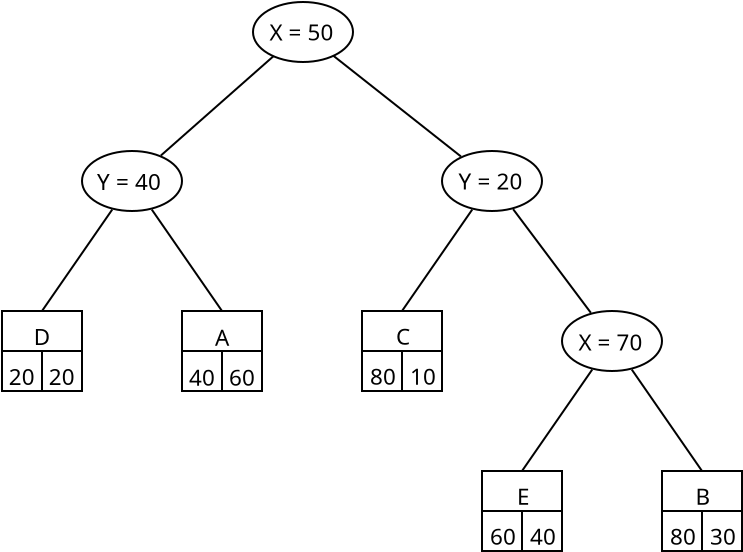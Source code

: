 <?xml version="1.0" encoding="UTF-8"?>
<dia:diagram xmlns:dia="http://www.lysator.liu.se/~alla/dia/">
  <dia:layer name="Background" visible="true">
    <dia:group>
      <dia:group>
        <dia:object type="Standard - Box" version="0" id="O0">
          <dia:attribute name="obj_pos">
            <dia:point val="29,25"/>
          </dia:attribute>
          <dia:attribute name="obj_bb">
            <dia:rectangle val="28.95,24.95;31.05,27.05"/>
          </dia:attribute>
          <dia:attribute name="elem_corner">
            <dia:point val="29,25"/>
          </dia:attribute>
          <dia:attribute name="elem_width">
            <dia:real val="2"/>
          </dia:attribute>
          <dia:attribute name="elem_height">
            <dia:real val="2"/>
          </dia:attribute>
          <dia:attribute name="show_background">
            <dia:boolean val="true"/>
          </dia:attribute>
        </dia:object>
        <dia:object type="Standard - Box" version="0" id="O1">
          <dia:attribute name="obj_pos">
            <dia:point val="31,25"/>
          </dia:attribute>
          <dia:attribute name="obj_bb">
            <dia:rectangle val="30.95,24.95;33.05,27.05"/>
          </dia:attribute>
          <dia:attribute name="elem_corner">
            <dia:point val="31,25"/>
          </dia:attribute>
          <dia:attribute name="elem_width">
            <dia:real val="2"/>
          </dia:attribute>
          <dia:attribute name="elem_height">
            <dia:real val="2"/>
          </dia:attribute>
          <dia:attribute name="show_background">
            <dia:boolean val="true"/>
          </dia:attribute>
        </dia:object>
        <dia:object type="Standard - Box" version="0" id="O2">
          <dia:attribute name="obj_pos">
            <dia:point val="29,23"/>
          </dia:attribute>
          <dia:attribute name="obj_bb">
            <dia:rectangle val="28.95,22.95;33.05,25.05"/>
          </dia:attribute>
          <dia:attribute name="elem_corner">
            <dia:point val="29,23"/>
          </dia:attribute>
          <dia:attribute name="elem_width">
            <dia:real val="4"/>
          </dia:attribute>
          <dia:attribute name="elem_height">
            <dia:real val="2"/>
          </dia:attribute>
          <dia:attribute name="show_background">
            <dia:boolean val="true"/>
          </dia:attribute>
        </dia:object>
      </dia:group>
      <dia:group>
        <dia:object type="Standard - Text" version="1" id="O3">
          <dia:attribute name="obj_pos">
            <dia:point val="31.05,24.25"/>
          </dia:attribute>
          <dia:attribute name="obj_bb">
            <dia:rectangle val="30.694,23.429;31.406,25.071"/>
          </dia:attribute>
          <dia:attribute name="text">
            <dia:composite type="text">
              <dia:attribute name="string">
                <dia:string>#C#</dia:string>
              </dia:attribute>
              <dia:attribute name="font">
                <dia:font family="sans" style="0" name="Helvetica"/>
              </dia:attribute>
              <dia:attribute name="height">
                <dia:real val="1.4"/>
              </dia:attribute>
              <dia:attribute name="pos">
                <dia:point val="31.05,24.379"/>
              </dia:attribute>
              <dia:attribute name="color">
                <dia:color val="#000000"/>
              </dia:attribute>
              <dia:attribute name="alignment">
                <dia:enum val="1"/>
              </dia:attribute>
            </dia:composite>
          </dia:attribute>
          <dia:attribute name="valign">
            <dia:enum val="2"/>
          </dia:attribute>
        </dia:object>
        <dia:object type="Standard - Text" version="1" id="O4">
          <dia:attribute name="obj_pos">
            <dia:point val="30.05,26.25"/>
          </dia:attribute>
          <dia:attribute name="obj_bb">
            <dia:rectangle val="29.4,25.429;30.7,27.071"/>
          </dia:attribute>
          <dia:attribute name="text">
            <dia:composite type="text">
              <dia:attribute name="string">
                <dia:string>#80#</dia:string>
              </dia:attribute>
              <dia:attribute name="font">
                <dia:font family="sans" style="0" name="Helvetica"/>
              </dia:attribute>
              <dia:attribute name="height">
                <dia:real val="1.4"/>
              </dia:attribute>
              <dia:attribute name="pos">
                <dia:point val="30.05,26.379"/>
              </dia:attribute>
              <dia:attribute name="color">
                <dia:color val="#000000"/>
              </dia:attribute>
              <dia:attribute name="alignment">
                <dia:enum val="1"/>
              </dia:attribute>
            </dia:composite>
          </dia:attribute>
          <dia:attribute name="valign">
            <dia:enum val="2"/>
          </dia:attribute>
        </dia:object>
        <dia:object type="Standard - Text" version="1" id="O5">
          <dia:attribute name="obj_pos">
            <dia:point val="32.05,26.25"/>
          </dia:attribute>
          <dia:attribute name="obj_bb">
            <dia:rectangle val="31.4,25.429;32.7,27.071"/>
          </dia:attribute>
          <dia:attribute name="text">
            <dia:composite type="text">
              <dia:attribute name="string">
                <dia:string>#10#</dia:string>
              </dia:attribute>
              <dia:attribute name="font">
                <dia:font family="sans" style="0" name="Helvetica"/>
              </dia:attribute>
              <dia:attribute name="height">
                <dia:real val="1.4"/>
              </dia:attribute>
              <dia:attribute name="pos">
                <dia:point val="32.05,26.379"/>
              </dia:attribute>
              <dia:attribute name="color">
                <dia:color val="#000000"/>
              </dia:attribute>
              <dia:attribute name="alignment">
                <dia:enum val="1"/>
              </dia:attribute>
            </dia:composite>
          </dia:attribute>
          <dia:attribute name="valign">
            <dia:enum val="2"/>
          </dia:attribute>
        </dia:object>
      </dia:group>
    </dia:group>
    <dia:group>
      <dia:group>
        <dia:object type="Standard - Box" version="0" id="O6">
          <dia:attribute name="obj_pos">
            <dia:point val="20,25"/>
          </dia:attribute>
          <dia:attribute name="obj_bb">
            <dia:rectangle val="19.95,24.95;22.05,27.05"/>
          </dia:attribute>
          <dia:attribute name="elem_corner">
            <dia:point val="20,25"/>
          </dia:attribute>
          <dia:attribute name="elem_width">
            <dia:real val="2"/>
          </dia:attribute>
          <dia:attribute name="elem_height">
            <dia:real val="2"/>
          </dia:attribute>
          <dia:attribute name="show_background">
            <dia:boolean val="true"/>
          </dia:attribute>
        </dia:object>
        <dia:object type="Standard - Box" version="0" id="O7">
          <dia:attribute name="obj_pos">
            <dia:point val="22,25"/>
          </dia:attribute>
          <dia:attribute name="obj_bb">
            <dia:rectangle val="21.95,24.95;24.05,27.05"/>
          </dia:attribute>
          <dia:attribute name="elem_corner">
            <dia:point val="22,25"/>
          </dia:attribute>
          <dia:attribute name="elem_width">
            <dia:real val="2"/>
          </dia:attribute>
          <dia:attribute name="elem_height">
            <dia:real val="2"/>
          </dia:attribute>
          <dia:attribute name="show_background">
            <dia:boolean val="true"/>
          </dia:attribute>
        </dia:object>
        <dia:object type="Standard - Box" version="0" id="O8">
          <dia:attribute name="obj_pos">
            <dia:point val="20,23"/>
          </dia:attribute>
          <dia:attribute name="obj_bb">
            <dia:rectangle val="19.95,22.95;24.05,25.05"/>
          </dia:attribute>
          <dia:attribute name="elem_corner">
            <dia:point val="20,23"/>
          </dia:attribute>
          <dia:attribute name="elem_width">
            <dia:real val="4"/>
          </dia:attribute>
          <dia:attribute name="elem_height">
            <dia:real val="2"/>
          </dia:attribute>
          <dia:attribute name="show_background">
            <dia:boolean val="true"/>
          </dia:attribute>
        </dia:object>
      </dia:group>
      <dia:group>
        <dia:object type="Standard - Text" version="1" id="O9">
          <dia:attribute name="obj_pos">
            <dia:point val="22,24.3"/>
          </dia:attribute>
          <dia:attribute name="obj_bb">
            <dia:rectangle val="21.651,23.479;22.349,25.121"/>
          </dia:attribute>
          <dia:attribute name="text">
            <dia:composite type="text">
              <dia:attribute name="string">
                <dia:string>#A#</dia:string>
              </dia:attribute>
              <dia:attribute name="font">
                <dia:font family="sans" style="0" name="Helvetica"/>
              </dia:attribute>
              <dia:attribute name="height">
                <dia:real val="1.4"/>
              </dia:attribute>
              <dia:attribute name="pos">
                <dia:point val="22,24.429"/>
              </dia:attribute>
              <dia:attribute name="color">
                <dia:color val="#000000"/>
              </dia:attribute>
              <dia:attribute name="alignment">
                <dia:enum val="1"/>
              </dia:attribute>
            </dia:composite>
          </dia:attribute>
          <dia:attribute name="valign">
            <dia:enum val="2"/>
          </dia:attribute>
        </dia:object>
        <dia:object type="Standard - Text" version="1" id="O10">
          <dia:attribute name="obj_pos">
            <dia:point val="21,26.3"/>
          </dia:attribute>
          <dia:attribute name="obj_bb">
            <dia:rectangle val="20.35,25.479;21.65,27.121"/>
          </dia:attribute>
          <dia:attribute name="text">
            <dia:composite type="text">
              <dia:attribute name="string">
                <dia:string>#40#</dia:string>
              </dia:attribute>
              <dia:attribute name="font">
                <dia:font family="sans" style="0" name="Helvetica"/>
              </dia:attribute>
              <dia:attribute name="height">
                <dia:real val="1.4"/>
              </dia:attribute>
              <dia:attribute name="pos">
                <dia:point val="21,26.429"/>
              </dia:attribute>
              <dia:attribute name="color">
                <dia:color val="#000000"/>
              </dia:attribute>
              <dia:attribute name="alignment">
                <dia:enum val="1"/>
              </dia:attribute>
            </dia:composite>
          </dia:attribute>
          <dia:attribute name="valign">
            <dia:enum val="2"/>
          </dia:attribute>
        </dia:object>
        <dia:object type="Standard - Text" version="1" id="O11">
          <dia:attribute name="obj_pos">
            <dia:point val="23,26.3"/>
          </dia:attribute>
          <dia:attribute name="obj_bb">
            <dia:rectangle val="22.35,25.479;23.65,27.121"/>
          </dia:attribute>
          <dia:attribute name="text">
            <dia:composite type="text">
              <dia:attribute name="string">
                <dia:string>#60#</dia:string>
              </dia:attribute>
              <dia:attribute name="font">
                <dia:font family="sans" style="0" name="Helvetica"/>
              </dia:attribute>
              <dia:attribute name="height">
                <dia:real val="1.4"/>
              </dia:attribute>
              <dia:attribute name="pos">
                <dia:point val="23,26.429"/>
              </dia:attribute>
              <dia:attribute name="color">
                <dia:color val="#000000"/>
              </dia:attribute>
              <dia:attribute name="alignment">
                <dia:enum val="1"/>
              </dia:attribute>
            </dia:composite>
          </dia:attribute>
          <dia:attribute name="valign">
            <dia:enum val="2"/>
          </dia:attribute>
        </dia:object>
      </dia:group>
    </dia:group>
    <dia:group>
      <dia:group>
        <dia:object type="Standard - Box" version="0" id="O12">
          <dia:attribute name="obj_pos">
            <dia:point val="11,25"/>
          </dia:attribute>
          <dia:attribute name="obj_bb">
            <dia:rectangle val="10.95,24.95;13.05,27.05"/>
          </dia:attribute>
          <dia:attribute name="elem_corner">
            <dia:point val="11,25"/>
          </dia:attribute>
          <dia:attribute name="elem_width">
            <dia:real val="2"/>
          </dia:attribute>
          <dia:attribute name="elem_height">
            <dia:real val="2"/>
          </dia:attribute>
          <dia:attribute name="show_background">
            <dia:boolean val="true"/>
          </dia:attribute>
        </dia:object>
        <dia:object type="Standard - Box" version="0" id="O13">
          <dia:attribute name="obj_pos">
            <dia:point val="13,25"/>
          </dia:attribute>
          <dia:attribute name="obj_bb">
            <dia:rectangle val="12.95,24.95;15.05,27.05"/>
          </dia:attribute>
          <dia:attribute name="elem_corner">
            <dia:point val="13,25"/>
          </dia:attribute>
          <dia:attribute name="elem_width">
            <dia:real val="2"/>
          </dia:attribute>
          <dia:attribute name="elem_height">
            <dia:real val="2"/>
          </dia:attribute>
          <dia:attribute name="show_background">
            <dia:boolean val="true"/>
          </dia:attribute>
        </dia:object>
        <dia:object type="Standard - Box" version="0" id="O14">
          <dia:attribute name="obj_pos">
            <dia:point val="11,23"/>
          </dia:attribute>
          <dia:attribute name="obj_bb">
            <dia:rectangle val="10.95,22.95;15.05,25.05"/>
          </dia:attribute>
          <dia:attribute name="elem_corner">
            <dia:point val="11,23"/>
          </dia:attribute>
          <dia:attribute name="elem_width">
            <dia:real val="4"/>
          </dia:attribute>
          <dia:attribute name="elem_height">
            <dia:real val="2"/>
          </dia:attribute>
          <dia:attribute name="show_background">
            <dia:boolean val="true"/>
          </dia:attribute>
        </dia:object>
      </dia:group>
      <dia:group>
        <dia:object type="Standard - Text" version="1" id="O15">
          <dia:attribute name="obj_pos">
            <dia:point val="12.99,24.271"/>
          </dia:attribute>
          <dia:attribute name="obj_bb">
            <dia:rectangle val="12.598,23.45;13.383,25.092"/>
          </dia:attribute>
          <dia:attribute name="text">
            <dia:composite type="text">
              <dia:attribute name="string">
                <dia:string>#D#</dia:string>
              </dia:attribute>
              <dia:attribute name="font">
                <dia:font family="sans" style="0" name="Helvetica"/>
              </dia:attribute>
              <dia:attribute name="height">
                <dia:real val="1.4"/>
              </dia:attribute>
              <dia:attribute name="pos">
                <dia:point val="12.99,24.4"/>
              </dia:attribute>
              <dia:attribute name="color">
                <dia:color val="#000000"/>
              </dia:attribute>
              <dia:attribute name="alignment">
                <dia:enum val="1"/>
              </dia:attribute>
            </dia:composite>
          </dia:attribute>
          <dia:attribute name="valign">
            <dia:enum val="2"/>
          </dia:attribute>
        </dia:object>
        <dia:object type="Standard - Text" version="1" id="O16">
          <dia:attribute name="obj_pos">
            <dia:point val="11.99,26.271"/>
          </dia:attribute>
          <dia:attribute name="obj_bb">
            <dia:rectangle val="11.34,25.45;12.64,27.092"/>
          </dia:attribute>
          <dia:attribute name="text">
            <dia:composite type="text">
              <dia:attribute name="string">
                <dia:string>#20#</dia:string>
              </dia:attribute>
              <dia:attribute name="font">
                <dia:font family="sans" style="0" name="Helvetica"/>
              </dia:attribute>
              <dia:attribute name="height">
                <dia:real val="1.4"/>
              </dia:attribute>
              <dia:attribute name="pos">
                <dia:point val="11.99,26.4"/>
              </dia:attribute>
              <dia:attribute name="color">
                <dia:color val="#000000"/>
              </dia:attribute>
              <dia:attribute name="alignment">
                <dia:enum val="1"/>
              </dia:attribute>
            </dia:composite>
          </dia:attribute>
          <dia:attribute name="valign">
            <dia:enum val="2"/>
          </dia:attribute>
        </dia:object>
        <dia:object type="Standard - Text" version="1" id="O17">
          <dia:attribute name="obj_pos">
            <dia:point val="13.99,26.271"/>
          </dia:attribute>
          <dia:attribute name="obj_bb">
            <dia:rectangle val="13.34,25.45;14.64,27.092"/>
          </dia:attribute>
          <dia:attribute name="text">
            <dia:composite type="text">
              <dia:attribute name="string">
                <dia:string>#20#</dia:string>
              </dia:attribute>
              <dia:attribute name="font">
                <dia:font family="sans" style="0" name="Helvetica"/>
              </dia:attribute>
              <dia:attribute name="height">
                <dia:real val="1.4"/>
              </dia:attribute>
              <dia:attribute name="pos">
                <dia:point val="13.99,26.4"/>
              </dia:attribute>
              <dia:attribute name="color">
                <dia:color val="#000000"/>
              </dia:attribute>
              <dia:attribute name="alignment">
                <dia:enum val="1"/>
              </dia:attribute>
            </dia:composite>
          </dia:attribute>
          <dia:attribute name="valign">
            <dia:enum val="2"/>
          </dia:attribute>
        </dia:object>
      </dia:group>
    </dia:group>
    <dia:object type="Standard - Ellipse" version="0" id="O18">
      <dia:attribute name="obj_pos">
        <dia:point val="15,15"/>
      </dia:attribute>
      <dia:attribute name="obj_bb">
        <dia:rectangle val="14.95,14.95;20.05,18.05"/>
      </dia:attribute>
      <dia:attribute name="elem_corner">
        <dia:point val="15,15"/>
      </dia:attribute>
      <dia:attribute name="elem_width">
        <dia:real val="5"/>
      </dia:attribute>
      <dia:attribute name="elem_height">
        <dia:real val="3"/>
      </dia:attribute>
    </dia:object>
    <dia:object type="Standard - Ellipse" version="0" id="O19">
      <dia:attribute name="obj_pos">
        <dia:point val="33,15"/>
      </dia:attribute>
      <dia:attribute name="obj_bb">
        <dia:rectangle val="32.95,14.95;38.05,18.05"/>
      </dia:attribute>
      <dia:attribute name="elem_corner">
        <dia:point val="33,15"/>
      </dia:attribute>
      <dia:attribute name="elem_width">
        <dia:real val="5"/>
      </dia:attribute>
      <dia:attribute name="elem_height">
        <dia:real val="3"/>
      </dia:attribute>
    </dia:object>
    <dia:object type="Standard - Line" version="0" id="O20">
      <dia:attribute name="obj_pos">
        <dia:point val="13,23"/>
      </dia:attribute>
      <dia:attribute name="obj_bb">
        <dia:rectangle val="12.93,17.856;16.582,23.07"/>
      </dia:attribute>
      <dia:attribute name="conn_endpoints">
        <dia:point val="13,23"/>
        <dia:point val="16.513,17.926"/>
      </dia:attribute>
      <dia:attribute name="numcp">
        <dia:int val="1"/>
      </dia:attribute>
      <dia:connections>
        <dia:connection handle="0" to="O14" connection="1"/>
        <dia:connection handle="1" to="O18" connection="8"/>
      </dia:connections>
    </dia:object>
    <dia:object type="Standard - Line" version="0" id="O21">
      <dia:attribute name="obj_pos">
        <dia:point val="22,23"/>
      </dia:attribute>
      <dia:attribute name="obj_bb">
        <dia:rectangle val="18.418,17.856;22.07,23.07"/>
      </dia:attribute>
      <dia:attribute name="conn_endpoints">
        <dia:point val="22,23"/>
        <dia:point val="18.487,17.926"/>
      </dia:attribute>
      <dia:attribute name="numcp">
        <dia:int val="1"/>
      </dia:attribute>
      <dia:connections>
        <dia:connection handle="0" to="O8" connection="1"/>
        <dia:connection handle="1" to="O18" connection="8"/>
      </dia:connections>
    </dia:object>
    <dia:object type="Standard - Line" version="0" id="O22">
      <dia:attribute name="obj_pos">
        <dia:point val="31,23"/>
      </dia:attribute>
      <dia:attribute name="obj_bb">
        <dia:rectangle val="30.93,17.856;34.582,23.07"/>
      </dia:attribute>
      <dia:attribute name="conn_endpoints">
        <dia:point val="31,23"/>
        <dia:point val="34.513,17.926"/>
      </dia:attribute>
      <dia:attribute name="numcp">
        <dia:int val="1"/>
      </dia:attribute>
      <dia:connections>
        <dia:connection handle="0" to="O2" connection="1"/>
        <dia:connection handle="1" to="O19" connection="8"/>
      </dia:connections>
    </dia:object>
    <dia:object type="Standard - Line" version="0" id="O23">
      <dia:attribute name="obj_pos">
        <dia:point val="18.943,15.227"/>
      </dia:attribute>
      <dia:attribute name="obj_bb">
        <dia:rectangle val="18.872,10.105;24.738,15.297"/>
      </dia:attribute>
      <dia:attribute name="conn_endpoints">
        <dia:point val="18.943,15.227"/>
        <dia:point val="24.667,10.176"/>
      </dia:attribute>
      <dia:attribute name="numcp">
        <dia:int val="1"/>
      </dia:attribute>
      <dia:connections>
        <dia:connection handle="0" to="O18" connection="8"/>
      </dia:connections>
    </dia:object>
    <dia:object type="Standard - Line" version="0" id="O24">
      <dia:attribute name="obj_pos">
        <dia:point val="33.948,15.275"/>
      </dia:attribute>
      <dia:attribute name="obj_bb">
        <dia:rectangle val="27.346,10.048;34.018,15.345"/>
      </dia:attribute>
      <dia:attribute name="conn_endpoints">
        <dia:point val="33.948,15.275"/>
        <dia:point val="27.416,10.118"/>
      </dia:attribute>
      <dia:attribute name="numcp">
        <dia:int val="1"/>
      </dia:attribute>
      <dia:connections>
        <dia:connection handle="0" to="O19" connection="8"/>
      </dia:connections>
    </dia:object>
    <dia:object type="Standard - Text" version="1" id="O25">
      <dia:attribute name="obj_pos">
        <dia:point val="15.75,16.95"/>
      </dia:attribute>
      <dia:attribute name="obj_bb">
        <dia:rectangle val="15.75,15.97;19.207,17.702"/>
      </dia:attribute>
      <dia:attribute name="text">
        <dia:composite type="text">
          <dia:attribute name="string">
            <dia:string>#Y = 40#</dia:string>
          </dia:attribute>
          <dia:attribute name="font">
            <dia:font family="sans" style="0" name="Helvetica"/>
          </dia:attribute>
          <dia:attribute name="height">
            <dia:real val="1.4"/>
          </dia:attribute>
          <dia:attribute name="pos">
            <dia:point val="15.75,16.95"/>
          </dia:attribute>
          <dia:attribute name="color">
            <dia:color val="#000000"/>
          </dia:attribute>
          <dia:attribute name="alignment">
            <dia:enum val="0"/>
          </dia:attribute>
        </dia:composite>
      </dia:attribute>
      <dia:attribute name="valign">
        <dia:enum val="3"/>
      </dia:attribute>
    </dia:object>
    <dia:object type="Standard - Ellipse" version="0" id="O26">
      <dia:attribute name="obj_pos">
        <dia:point val="23.55,7.55"/>
      </dia:attribute>
      <dia:attribute name="obj_bb">
        <dia:rectangle val="23.5,7.5;28.6,10.6"/>
      </dia:attribute>
      <dia:attribute name="elem_corner">
        <dia:point val="23.55,7.55"/>
      </dia:attribute>
      <dia:attribute name="elem_width">
        <dia:real val="5"/>
      </dia:attribute>
      <dia:attribute name="elem_height">
        <dia:real val="3"/>
      </dia:attribute>
    </dia:object>
    <dia:object type="Standard - Text" version="1" id="O27">
      <dia:attribute name="obj_pos">
        <dia:point val="24.375,9.48"/>
      </dia:attribute>
      <dia:attribute name="obj_bb">
        <dia:rectangle val="24.375,8.5;27.91,10.232"/>
      </dia:attribute>
      <dia:attribute name="text">
        <dia:composite type="text">
          <dia:attribute name="string">
            <dia:string>#X = 50#</dia:string>
          </dia:attribute>
          <dia:attribute name="font">
            <dia:font family="sans" style="0" name="Helvetica"/>
          </dia:attribute>
          <dia:attribute name="height">
            <dia:real val="1.4"/>
          </dia:attribute>
          <dia:attribute name="pos">
            <dia:point val="24.375,9.48"/>
          </dia:attribute>
          <dia:attribute name="color">
            <dia:color val="#000000"/>
          </dia:attribute>
          <dia:attribute name="alignment">
            <dia:enum val="0"/>
          </dia:attribute>
        </dia:composite>
      </dia:attribute>
      <dia:attribute name="valign">
        <dia:enum val="3"/>
      </dia:attribute>
    </dia:object>
    <dia:object type="Standard - Text" version="1" id="O28">
      <dia:attribute name="obj_pos">
        <dia:point val="33.825,16.93"/>
      </dia:attribute>
      <dia:attribute name="obj_bb">
        <dia:rectangle val="33.825,15.95;37.282,17.682"/>
      </dia:attribute>
      <dia:attribute name="text">
        <dia:composite type="text">
          <dia:attribute name="string">
            <dia:string>#Y = 20#</dia:string>
          </dia:attribute>
          <dia:attribute name="font">
            <dia:font family="sans" style="0" name="Helvetica"/>
          </dia:attribute>
          <dia:attribute name="height">
            <dia:real val="1.4"/>
          </dia:attribute>
          <dia:attribute name="pos">
            <dia:point val="33.825,16.93"/>
          </dia:attribute>
          <dia:attribute name="color">
            <dia:color val="#000000"/>
          </dia:attribute>
          <dia:attribute name="alignment">
            <dia:enum val="0"/>
          </dia:attribute>
        </dia:composite>
      </dia:attribute>
      <dia:attribute name="valign">
        <dia:enum val="3"/>
      </dia:attribute>
    </dia:object>
    <dia:object type="Standard - Ellipse" version="0" id="O29">
      <dia:attribute name="obj_pos">
        <dia:point val="39,23"/>
      </dia:attribute>
      <dia:attribute name="obj_bb">
        <dia:rectangle val="38.95,22.95;44.05,26.05"/>
      </dia:attribute>
      <dia:attribute name="elem_corner">
        <dia:point val="39,23"/>
      </dia:attribute>
      <dia:attribute name="elem_width">
        <dia:real val="5"/>
      </dia:attribute>
      <dia:attribute name="elem_height">
        <dia:real val="3"/>
      </dia:attribute>
    </dia:object>
    <dia:object type="Standard - Line" version="0" id="O30">
      <dia:attribute name="obj_pos">
        <dia:point val="40.445,23.093"/>
      </dia:attribute>
      <dia:attribute name="obj_bb">
        <dia:rectangle val="36.485,17.837;40.515,23.163"/>
      </dia:attribute>
      <dia:attribute name="conn_endpoints">
        <dia:point val="40.445,23.093"/>
        <dia:point val="36.555,17.907"/>
      </dia:attribute>
      <dia:attribute name="numcp">
        <dia:int val="1"/>
      </dia:attribute>
      <dia:connections>
        <dia:connection handle="0" to="O29" connection="8"/>
        <dia:connection handle="1" to="O19" connection="8"/>
      </dia:connections>
    </dia:object>
    <dia:object type="Standard - Text" version="1" id="O31">
      <dia:attribute name="obj_pos">
        <dia:point val="39.825,24.98"/>
      </dia:attribute>
      <dia:attribute name="obj_bb">
        <dia:rectangle val="39.825,24.0;43.36,25.732"/>
      </dia:attribute>
      <dia:attribute name="text">
        <dia:composite type="text">
          <dia:attribute name="string">
            <dia:string>#X = 70#</dia:string>
          </dia:attribute>
          <dia:attribute name="font">
            <dia:font family="sans" style="0" name="Helvetica"/>
          </dia:attribute>
          <dia:attribute name="height">
            <dia:real val="1.4"/>
          </dia:attribute>
          <dia:attribute name="pos">
            <dia:point val="39.825,24.98"/>
          </dia:attribute>
          <dia:attribute name="color">
            <dia:color val="#000000"/>
          </dia:attribute>
          <dia:attribute name="alignment">
            <dia:enum val="0"/>
          </dia:attribute>
        </dia:composite>
      </dia:attribute>
      <dia:attribute name="valign">
        <dia:enum val="3"/>
      </dia:attribute>
    </dia:object>
    <dia:object type="Standard - Line" version="0" id="O32">
      <dia:attribute name="obj_pos">
        <dia:point val="40.513,25.926"/>
      </dia:attribute>
      <dia:attribute name="obj_bb">
        <dia:rectangle val="36.93,25.856;40.582,31.07"/>
      </dia:attribute>
      <dia:attribute name="conn_endpoints">
        <dia:point val="40.513,25.926"/>
        <dia:point val="37,31"/>
      </dia:attribute>
      <dia:attribute name="numcp">
        <dia:int val="1"/>
      </dia:attribute>
      <dia:connections>
        <dia:connection handle="0" to="O29" connection="8"/>
        <dia:connection handle="1" to="O36" connection="1"/>
      </dia:connections>
    </dia:object>
    <dia:object type="Standard - Line" version="0" id="O33">
      <dia:attribute name="obj_pos">
        <dia:point val="46,31"/>
      </dia:attribute>
      <dia:attribute name="obj_bb">
        <dia:rectangle val="42.418,25.856;46.07,31.07"/>
      </dia:attribute>
      <dia:attribute name="conn_endpoints">
        <dia:point val="46,31"/>
        <dia:point val="42.487,25.926"/>
      </dia:attribute>
      <dia:attribute name="numcp">
        <dia:int val="1"/>
      </dia:attribute>
      <dia:connections>
        <dia:connection handle="0" to="O42" connection="1"/>
        <dia:connection handle="1" to="O29" connection="8"/>
      </dia:connections>
    </dia:object>
    <dia:group>
      <dia:group>
        <dia:object type="Standard - Box" version="0" id="O34">
          <dia:attribute name="obj_pos">
            <dia:point val="35,33"/>
          </dia:attribute>
          <dia:attribute name="obj_bb">
            <dia:rectangle val="34.95,32.95;37.05,35.05"/>
          </dia:attribute>
          <dia:attribute name="elem_corner">
            <dia:point val="35,33"/>
          </dia:attribute>
          <dia:attribute name="elem_width">
            <dia:real val="2"/>
          </dia:attribute>
          <dia:attribute name="elem_height">
            <dia:real val="2"/>
          </dia:attribute>
          <dia:attribute name="show_background">
            <dia:boolean val="true"/>
          </dia:attribute>
        </dia:object>
        <dia:object type="Standard - Box" version="0" id="O35">
          <dia:attribute name="obj_pos">
            <dia:point val="37,33"/>
          </dia:attribute>
          <dia:attribute name="obj_bb">
            <dia:rectangle val="36.95,32.95;39.05,35.05"/>
          </dia:attribute>
          <dia:attribute name="elem_corner">
            <dia:point val="37,33"/>
          </dia:attribute>
          <dia:attribute name="elem_width">
            <dia:real val="2"/>
          </dia:attribute>
          <dia:attribute name="elem_height">
            <dia:real val="2"/>
          </dia:attribute>
          <dia:attribute name="show_background">
            <dia:boolean val="true"/>
          </dia:attribute>
        </dia:object>
        <dia:object type="Standard - Box" version="0" id="O36">
          <dia:attribute name="obj_pos">
            <dia:point val="35,31"/>
          </dia:attribute>
          <dia:attribute name="obj_bb">
            <dia:rectangle val="34.95,30.95;39.05,33.05"/>
          </dia:attribute>
          <dia:attribute name="elem_corner">
            <dia:point val="35,31"/>
          </dia:attribute>
          <dia:attribute name="elem_width">
            <dia:real val="4"/>
          </dia:attribute>
          <dia:attribute name="elem_height">
            <dia:real val="2"/>
          </dia:attribute>
          <dia:attribute name="show_background">
            <dia:boolean val="true"/>
          </dia:attribute>
        </dia:object>
      </dia:group>
      <dia:group>
        <dia:object type="Standard - Text" version="1" id="O37">
          <dia:attribute name="obj_pos">
            <dia:point val="37.05,32.25"/>
          </dia:attribute>
          <dia:attribute name="obj_bb">
            <dia:rectangle val="36.698,31.384;37.373,33.116"/>
          </dia:attribute>
          <dia:attribute name="text">
            <dia:composite type="text">
              <dia:attribute name="string">
                <dia:string>#E#</dia:string>
              </dia:attribute>
              <dia:attribute name="font">
                <dia:font family="sans" style="0" name="Helvetica"/>
              </dia:attribute>
              <dia:attribute name="height">
                <dia:real val="1.4"/>
              </dia:attribute>
              <dia:attribute name="pos">
                <dia:point val="37.05,32.364"/>
              </dia:attribute>
              <dia:attribute name="color">
                <dia:color val="#000000"/>
              </dia:attribute>
              <dia:attribute name="alignment">
                <dia:enum val="1"/>
              </dia:attribute>
            </dia:composite>
          </dia:attribute>
          <dia:attribute name="valign">
            <dia:enum val="2"/>
          </dia:attribute>
        </dia:object>
        <dia:object type="Standard - Text" version="1" id="O38">
          <dia:attribute name="obj_pos">
            <dia:point val="36.05,34.25"/>
          </dia:attribute>
          <dia:attribute name="obj_bb">
            <dia:rectangle val="35.4,33.384;36.73,35.116"/>
          </dia:attribute>
          <dia:attribute name="text">
            <dia:composite type="text">
              <dia:attribute name="string">
                <dia:string>#60#</dia:string>
              </dia:attribute>
              <dia:attribute name="font">
                <dia:font family="sans" style="0" name="Helvetica"/>
              </dia:attribute>
              <dia:attribute name="height">
                <dia:real val="1.4"/>
              </dia:attribute>
              <dia:attribute name="pos">
                <dia:point val="36.05,34.364"/>
              </dia:attribute>
              <dia:attribute name="color">
                <dia:color val="#000000"/>
              </dia:attribute>
              <dia:attribute name="alignment">
                <dia:enum val="1"/>
              </dia:attribute>
            </dia:composite>
          </dia:attribute>
          <dia:attribute name="valign">
            <dia:enum val="2"/>
          </dia:attribute>
        </dia:object>
        <dia:object type="Standard - Text" version="1" id="O39">
          <dia:attribute name="obj_pos">
            <dia:point val="38.05,34.25"/>
          </dia:attribute>
          <dia:attribute name="obj_bb">
            <dia:rectangle val="37.37,33.384;38.7,35.116"/>
          </dia:attribute>
          <dia:attribute name="text">
            <dia:composite type="text">
              <dia:attribute name="string">
                <dia:string>#40#</dia:string>
              </dia:attribute>
              <dia:attribute name="font">
                <dia:font family="sans" style="0" name="Helvetica"/>
              </dia:attribute>
              <dia:attribute name="height">
                <dia:real val="1.4"/>
              </dia:attribute>
              <dia:attribute name="pos">
                <dia:point val="38.05,34.364"/>
              </dia:attribute>
              <dia:attribute name="color">
                <dia:color val="#000000"/>
              </dia:attribute>
              <dia:attribute name="alignment">
                <dia:enum val="1"/>
              </dia:attribute>
            </dia:composite>
          </dia:attribute>
          <dia:attribute name="valign">
            <dia:enum val="2"/>
          </dia:attribute>
        </dia:object>
      </dia:group>
    </dia:group>
    <dia:group>
      <dia:group>
        <dia:object type="Standard - Box" version="0" id="O40">
          <dia:attribute name="obj_pos">
            <dia:point val="44,33"/>
          </dia:attribute>
          <dia:attribute name="obj_bb">
            <dia:rectangle val="43.95,32.95;46.05,35.05"/>
          </dia:attribute>
          <dia:attribute name="elem_corner">
            <dia:point val="44,33"/>
          </dia:attribute>
          <dia:attribute name="elem_width">
            <dia:real val="2"/>
          </dia:attribute>
          <dia:attribute name="elem_height">
            <dia:real val="2"/>
          </dia:attribute>
          <dia:attribute name="show_background">
            <dia:boolean val="true"/>
          </dia:attribute>
        </dia:object>
        <dia:object type="Standard - Box" version="0" id="O41">
          <dia:attribute name="obj_pos">
            <dia:point val="46,33"/>
          </dia:attribute>
          <dia:attribute name="obj_bb">
            <dia:rectangle val="45.95,32.95;48.05,35.05"/>
          </dia:attribute>
          <dia:attribute name="elem_corner">
            <dia:point val="46,33"/>
          </dia:attribute>
          <dia:attribute name="elem_width">
            <dia:real val="2"/>
          </dia:attribute>
          <dia:attribute name="elem_height">
            <dia:real val="2"/>
          </dia:attribute>
          <dia:attribute name="show_background">
            <dia:boolean val="true"/>
          </dia:attribute>
        </dia:object>
        <dia:object type="Standard - Box" version="0" id="O42">
          <dia:attribute name="obj_pos">
            <dia:point val="44,31"/>
          </dia:attribute>
          <dia:attribute name="obj_bb">
            <dia:rectangle val="43.95,30.95;48.05,33.05"/>
          </dia:attribute>
          <dia:attribute name="elem_corner">
            <dia:point val="44,31"/>
          </dia:attribute>
          <dia:attribute name="elem_width">
            <dia:real val="4"/>
          </dia:attribute>
          <dia:attribute name="elem_height">
            <dia:real val="2"/>
          </dia:attribute>
          <dia:attribute name="show_background">
            <dia:boolean val="true"/>
          </dia:attribute>
        </dia:object>
      </dia:group>
      <dia:group>
        <dia:object type="Standard - Text" version="1" id="O43">
          <dia:attribute name="obj_pos">
            <dia:point val="46.05,32.25"/>
          </dia:attribute>
          <dia:attribute name="obj_bb">
            <dia:rectangle val="45.67,31.384;46.4,33.116"/>
          </dia:attribute>
          <dia:attribute name="text">
            <dia:composite type="text">
              <dia:attribute name="string">
                <dia:string>#B#</dia:string>
              </dia:attribute>
              <dia:attribute name="font">
                <dia:font family="sans" style="0" name="Helvetica"/>
              </dia:attribute>
              <dia:attribute name="height">
                <dia:real val="1.4"/>
              </dia:attribute>
              <dia:attribute name="pos">
                <dia:point val="46.05,32.364"/>
              </dia:attribute>
              <dia:attribute name="color">
                <dia:color val="#000000"/>
              </dia:attribute>
              <dia:attribute name="alignment">
                <dia:enum val="1"/>
              </dia:attribute>
            </dia:composite>
          </dia:attribute>
          <dia:attribute name="valign">
            <dia:enum val="2"/>
          </dia:attribute>
        </dia:object>
        <dia:object type="Standard - Text" version="1" id="O44">
          <dia:attribute name="obj_pos">
            <dia:point val="45.05,34.25"/>
          </dia:attribute>
          <dia:attribute name="obj_bb">
            <dia:rectangle val="44.4,33.384;45.73,35.116"/>
          </dia:attribute>
          <dia:attribute name="text">
            <dia:composite type="text">
              <dia:attribute name="string">
                <dia:string>#80#</dia:string>
              </dia:attribute>
              <dia:attribute name="font">
                <dia:font family="sans" style="0" name="Helvetica"/>
              </dia:attribute>
              <dia:attribute name="height">
                <dia:real val="1.4"/>
              </dia:attribute>
              <dia:attribute name="pos">
                <dia:point val="45.05,34.364"/>
              </dia:attribute>
              <dia:attribute name="color">
                <dia:color val="#000000"/>
              </dia:attribute>
              <dia:attribute name="alignment">
                <dia:enum val="1"/>
              </dia:attribute>
            </dia:composite>
          </dia:attribute>
          <dia:attribute name="valign">
            <dia:enum val="2"/>
          </dia:attribute>
        </dia:object>
        <dia:object type="Standard - Text" version="1" id="O45">
          <dia:attribute name="obj_pos">
            <dia:point val="47.05,34.25"/>
          </dia:attribute>
          <dia:attribute name="obj_bb">
            <dia:rectangle val="46.4,33.384;47.73,35.116"/>
          </dia:attribute>
          <dia:attribute name="text">
            <dia:composite type="text">
              <dia:attribute name="string">
                <dia:string>#30#</dia:string>
              </dia:attribute>
              <dia:attribute name="font">
                <dia:font family="sans" style="0" name="Helvetica"/>
              </dia:attribute>
              <dia:attribute name="height">
                <dia:real val="1.4"/>
              </dia:attribute>
              <dia:attribute name="pos">
                <dia:point val="47.05,34.364"/>
              </dia:attribute>
              <dia:attribute name="color">
                <dia:color val="#000000"/>
              </dia:attribute>
              <dia:attribute name="alignment">
                <dia:enum val="1"/>
              </dia:attribute>
            </dia:composite>
          </dia:attribute>
          <dia:attribute name="valign">
            <dia:enum val="2"/>
          </dia:attribute>
        </dia:object>
      </dia:group>
    </dia:group>
  </dia:layer>
</dia:diagram>
